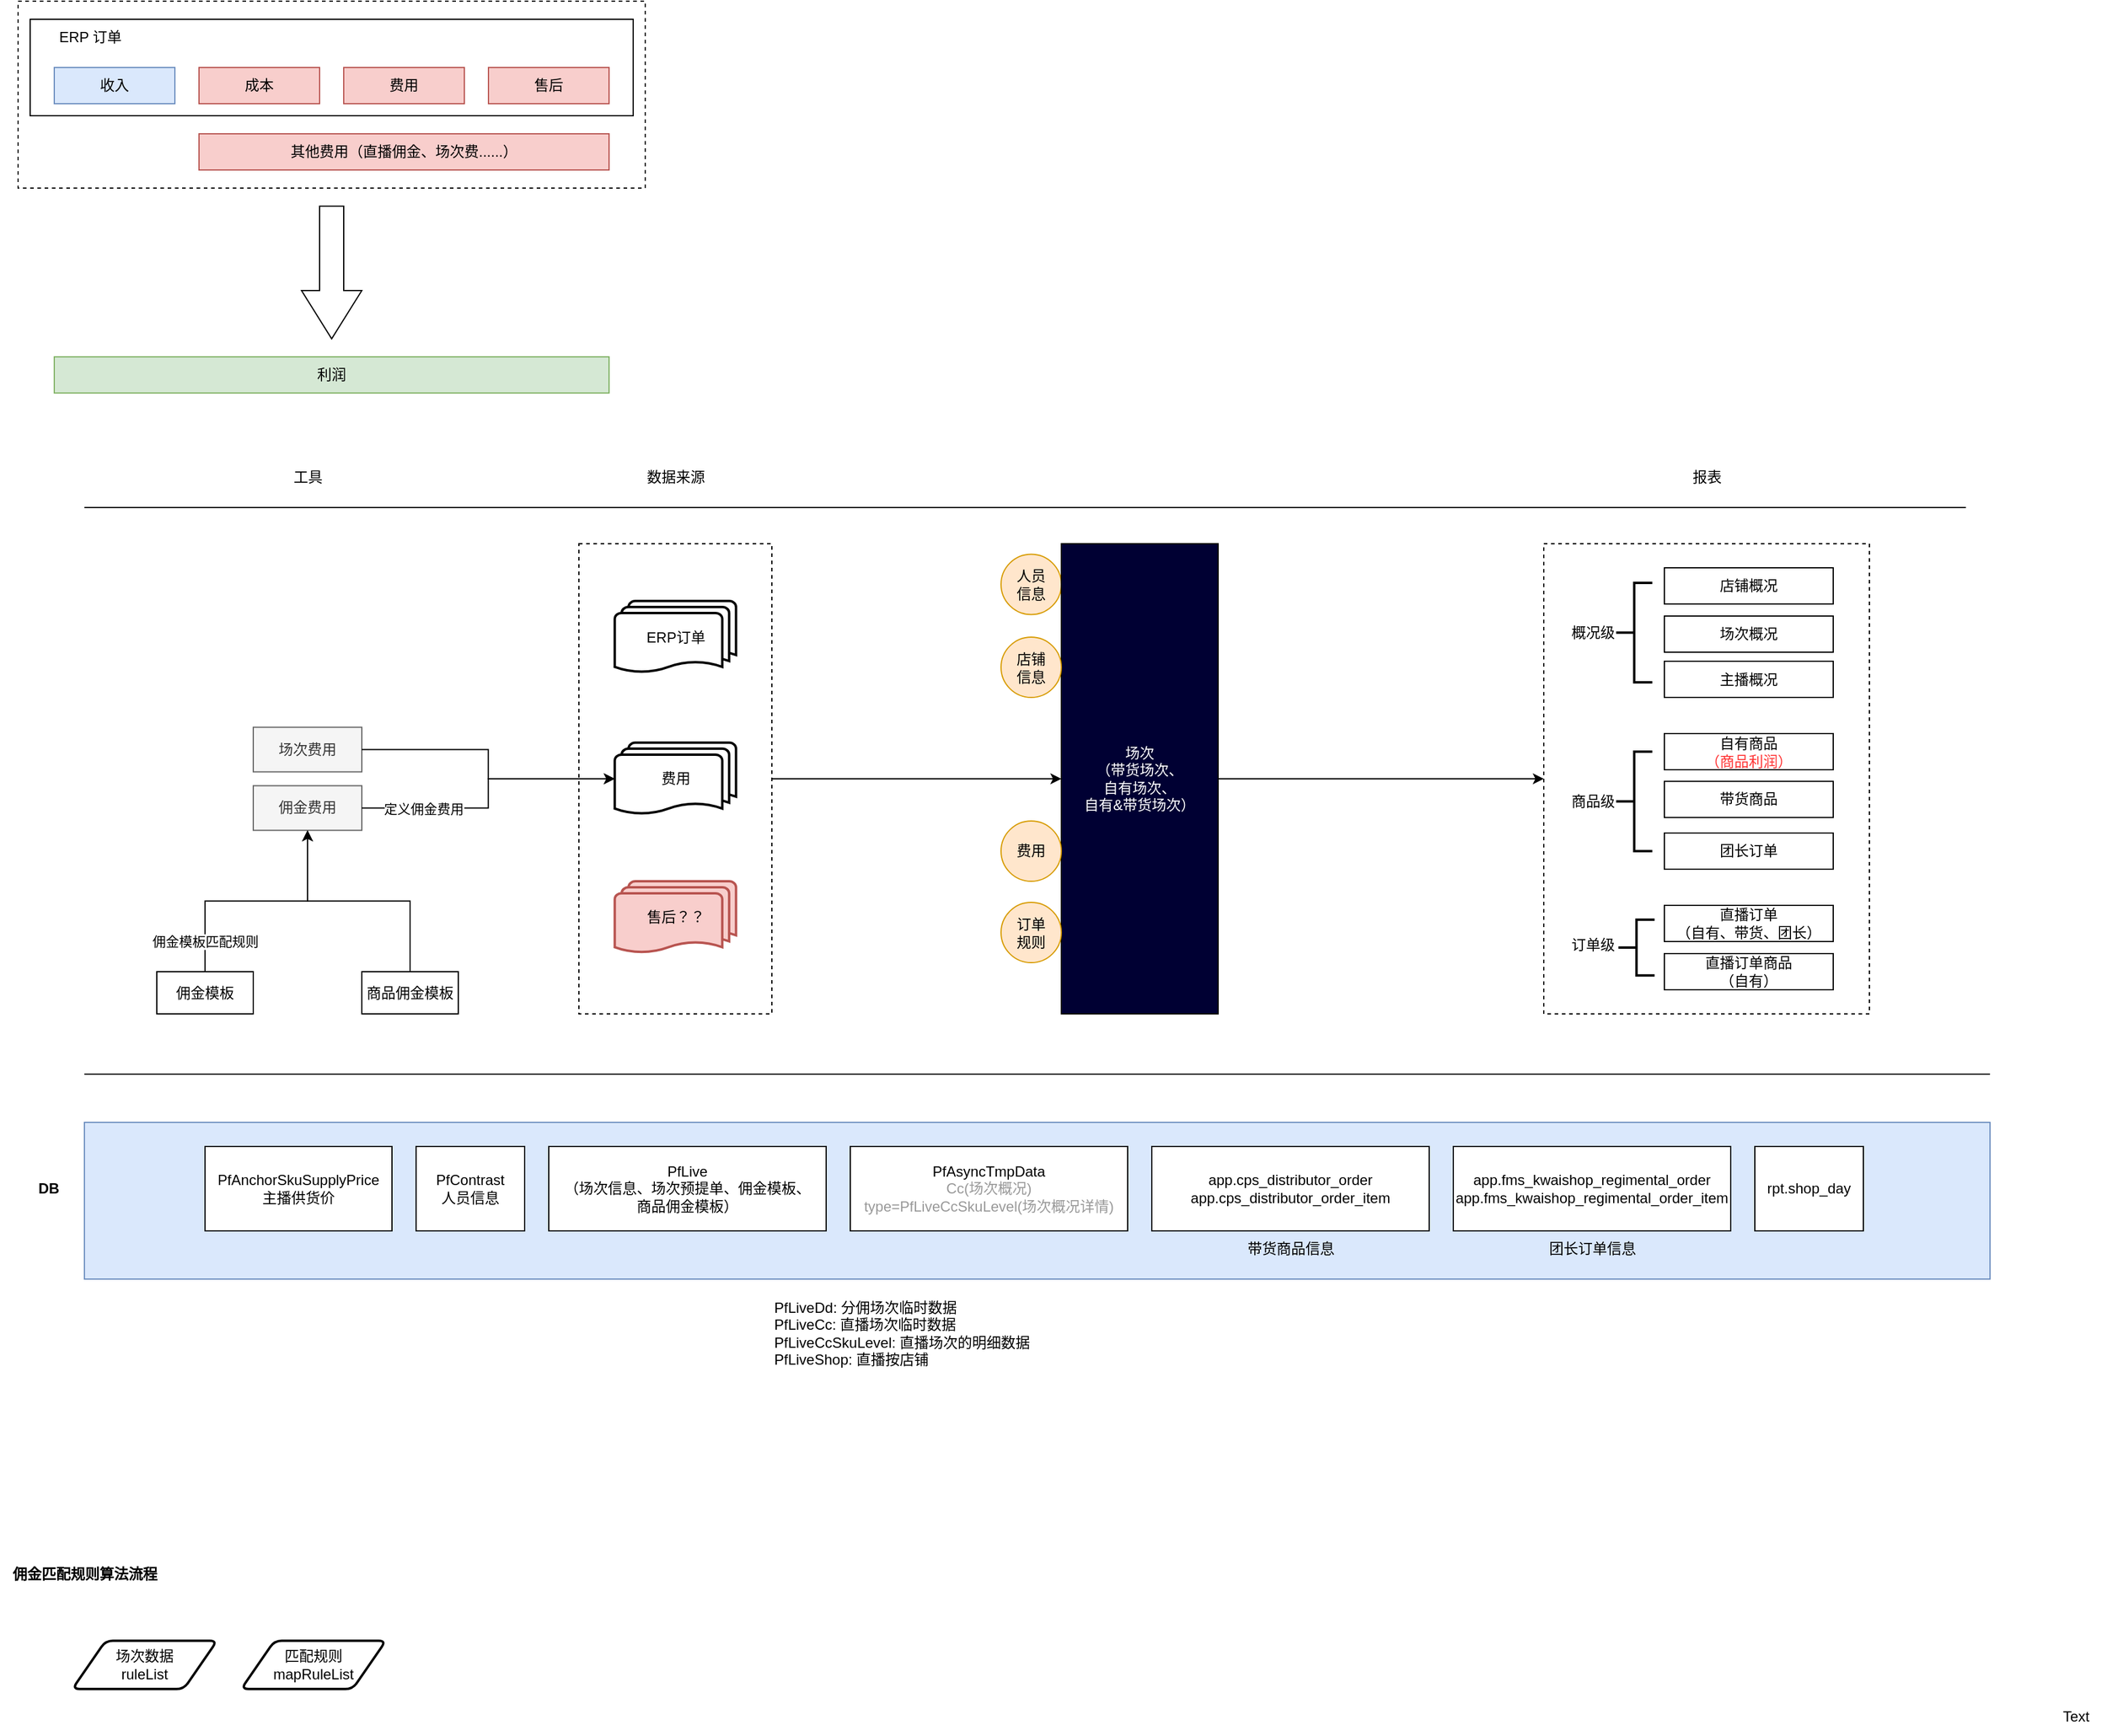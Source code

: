 <mxfile version="22.1.17" type="github">
  <diagram name="Page-1" id="4Yxf_F3Yg8TCebHdQZ62">
    <mxGraphModel dx="1509" dy="997" grid="1" gridSize="10" guides="1" tooltips="1" connect="1" arrows="1" fold="1" page="1" pageScale="1" pageWidth="2000" pageHeight="2000" math="0" shadow="0">
      <root>
        <mxCell id="0" />
        <mxCell id="1" parent="0" />
        <mxCell id="hUss3SKFeiQ75tnnukBr-11" value="" style="rounded=0;whiteSpace=wrap;html=1;fillColor=none;dashed=1;" parent="1" vertex="1">
          <mxGeometry x="15" y="10" width="520" height="155" as="geometry" />
        </mxCell>
        <mxCell id="hUss3SKFeiQ75tnnukBr-8" value="" style="rounded=0;whiteSpace=wrap;html=1;fillStyle=auto;" parent="1" vertex="1">
          <mxGeometry x="25" y="25" width="500" height="80" as="geometry" />
        </mxCell>
        <mxCell id="hUss3SKFeiQ75tnnukBr-4" value="收入" style="rounded=0;whiteSpace=wrap;html=1;fillColor=#dae8fc;strokeColor=#6c8ebf;" parent="1" vertex="1">
          <mxGeometry x="45" y="65" width="100" height="30" as="geometry" />
        </mxCell>
        <mxCell id="hUss3SKFeiQ75tnnukBr-5" value="其他费用（直播佣金、场次费......）" style="rounded=0;whiteSpace=wrap;html=1;fillColor=#f8cecc;strokeColor=#b85450;" parent="1" vertex="1">
          <mxGeometry x="165" y="120" width="340" height="30" as="geometry" />
        </mxCell>
        <mxCell id="hUss3SKFeiQ75tnnukBr-6" value="成本" style="rounded=0;whiteSpace=wrap;html=1;fillColor=#f8cecc;strokeColor=#b85450;" parent="1" vertex="1">
          <mxGeometry x="165" y="65" width="100" height="30" as="geometry" />
        </mxCell>
        <mxCell id="hUss3SKFeiQ75tnnukBr-7" value="利润" style="rounded=0;whiteSpace=wrap;html=1;fillColor=#d5e8d4;strokeColor=#82b366;" parent="1" vertex="1">
          <mxGeometry x="45" y="305" width="460" height="30" as="geometry" />
        </mxCell>
        <mxCell id="hUss3SKFeiQ75tnnukBr-9" value="ERP 订单" style="text;html=1;strokeColor=none;fillColor=none;align=center;verticalAlign=middle;whiteSpace=wrap;rounded=0;" parent="1" vertex="1">
          <mxGeometry x="45" y="25" width="60" height="30" as="geometry" />
        </mxCell>
        <mxCell id="hUss3SKFeiQ75tnnukBr-10" value="" style="html=1;shadow=0;dashed=0;align=center;verticalAlign=middle;shape=mxgraph.arrows2.arrow;dy=0.6;dx=40;direction=south;notch=0;" parent="1" vertex="1">
          <mxGeometry x="250" y="180" width="50" height="110" as="geometry" />
        </mxCell>
        <mxCell id="hUss3SKFeiQ75tnnukBr-12" value="费用" style="rounded=0;whiteSpace=wrap;html=1;fillColor=#f8cecc;strokeColor=#b85450;" parent="1" vertex="1">
          <mxGeometry x="285" y="65" width="100" height="30" as="geometry" />
        </mxCell>
        <mxCell id="hUss3SKFeiQ75tnnukBr-13" value="售后" style="rounded=0;whiteSpace=wrap;html=1;fillColor=#f8cecc;strokeColor=#b85450;" parent="1" vertex="1">
          <mxGeometry x="405" y="65" width="100" height="30" as="geometry" />
        </mxCell>
        <mxCell id="YQstfmxYPoXNCcoOunF0-1" value="" style="group" vertex="1" connectable="0" parent="1">
          <mxGeometry x="20" y="390" width="1630" height="760" as="geometry" />
        </mxCell>
        <mxCell id="nZpgM6mxst-IkFDQiJev-47" value="" style="group" parent="YQstfmxYPoXNCcoOunF0-1" vertex="1" connectable="0">
          <mxGeometry x="810" y="70" width="180" height="390" as="geometry" />
        </mxCell>
        <mxCell id="hUss3SKFeiQ75tnnukBr-45" value="人员&lt;br&gt;信息" style="ellipse;whiteSpace=wrap;html=1;aspect=fixed;fillColor=#ffe6cc;strokeColor=#d79b00;" parent="nZpgM6mxst-IkFDQiJev-47" vertex="1">
          <mxGeometry y="8.75" width="50" height="50" as="geometry" />
        </mxCell>
        <mxCell id="hUss3SKFeiQ75tnnukBr-15" value="&lt;font color=&quot;#ffffff&quot;&gt;场次&lt;br&gt;（带货场次、&lt;br&gt;自有场次、&lt;br&gt;自有&amp;amp;带货场次）&lt;br&gt;&lt;/font&gt;" style="rounded=0;whiteSpace=wrap;html=1;fillColor=#000033;" parent="nZpgM6mxst-IkFDQiJev-47" vertex="1">
          <mxGeometry x="50" width="130" height="390" as="geometry" />
        </mxCell>
        <mxCell id="hUss3SKFeiQ75tnnukBr-46" value="店铺&lt;br&gt;信息" style="ellipse;whiteSpace=wrap;html=1;aspect=fixed;fillColor=#ffe6cc;strokeColor=#d79b00;" parent="nZpgM6mxst-IkFDQiJev-47" vertex="1">
          <mxGeometry y="77.5" width="50" height="50" as="geometry" />
        </mxCell>
        <mxCell id="hUss3SKFeiQ75tnnukBr-47" value="费用" style="ellipse;whiteSpace=wrap;html=1;aspect=fixed;fillColor=#ffe6cc;strokeColor=#d79b00;" parent="nZpgM6mxst-IkFDQiJev-47" vertex="1">
          <mxGeometry y="230" width="50" height="50" as="geometry" />
        </mxCell>
        <mxCell id="hUss3SKFeiQ75tnnukBr-49" value="订单&lt;br&gt;规则" style="ellipse;whiteSpace=wrap;html=1;aspect=fixed;fillColor=#ffe6cc;strokeColor=#d79b00;" parent="nZpgM6mxst-IkFDQiJev-47" vertex="1">
          <mxGeometry y="297.5" width="50" height="50" as="geometry" />
        </mxCell>
        <mxCell id="hUss3SKFeiQ75tnnukBr-35" style="edgeStyle=orthogonalEdgeStyle;rounded=0;orthogonalLoop=1;jettySize=auto;html=1;entryX=0;entryY=0.5;entryDx=0;entryDy=0;" parent="YQstfmxYPoXNCcoOunF0-1" source="hUss3SKFeiQ75tnnukBr-24" target="hUss3SKFeiQ75tnnukBr-15" edge="1">
          <mxGeometry relative="1" as="geometry" />
        </mxCell>
        <mxCell id="hUss3SKFeiQ75tnnukBr-36" style="edgeStyle=orthogonalEdgeStyle;rounded=0;orthogonalLoop=1;jettySize=auto;html=1;entryX=0;entryY=0.5;entryDx=0;entryDy=0;" parent="YQstfmxYPoXNCcoOunF0-1" source="hUss3SKFeiQ75tnnukBr-15" target="hUss3SKFeiQ75tnnukBr-34" edge="1">
          <mxGeometry relative="1" as="geometry" />
        </mxCell>
        <mxCell id="nZpgM6mxst-IkFDQiJev-12" value="佣金费用" style="rounded=0;whiteSpace=wrap;html=1;fillColor=#f5f5f5;fontColor=#333333;strokeColor=#666666;" parent="YQstfmxYPoXNCcoOunF0-1" vertex="1">
          <mxGeometry x="190" y="270.75" width="90" height="37" as="geometry" />
        </mxCell>
        <mxCell id="nZpgM6mxst-IkFDQiJev-17" style="edgeStyle=orthogonalEdgeStyle;rounded=0;orthogonalLoop=1;jettySize=auto;html=1;" parent="YQstfmxYPoXNCcoOunF0-1" source="nZpgM6mxst-IkFDQiJev-14" target="nZpgM6mxst-IkFDQiJev-12" edge="1">
          <mxGeometry relative="1" as="geometry" />
        </mxCell>
        <mxCell id="nZpgM6mxst-IkFDQiJev-19" value="佣金模板匹配规则" style="edgeLabel;html=1;align=center;verticalAlign=middle;resizable=0;points=[];" parent="nZpgM6mxst-IkFDQiJev-17" vertex="1" connectable="0">
          <mxGeometry x="-0.606" y="4" relative="1" as="geometry">
            <mxPoint x="4" y="15" as="offset" />
          </mxGeometry>
        </mxCell>
        <mxCell id="nZpgM6mxst-IkFDQiJev-14" value="佣金模板" style="rounded=0;whiteSpace=wrap;html=1;" parent="YQstfmxYPoXNCcoOunF0-1" vertex="1">
          <mxGeometry x="110" y="425" width="80" height="35" as="geometry" />
        </mxCell>
        <mxCell id="nZpgM6mxst-IkFDQiJev-18" style="edgeStyle=orthogonalEdgeStyle;rounded=0;orthogonalLoop=1;jettySize=auto;html=1;" parent="YQstfmxYPoXNCcoOunF0-1" source="nZpgM6mxst-IkFDQiJev-16" target="nZpgM6mxst-IkFDQiJev-12" edge="1">
          <mxGeometry relative="1" as="geometry" />
        </mxCell>
        <mxCell id="nZpgM6mxst-IkFDQiJev-16" value="商品佣金模板" style="rounded=0;whiteSpace=wrap;html=1;" parent="YQstfmxYPoXNCcoOunF0-1" vertex="1">
          <mxGeometry x="280" y="425" width="80" height="35" as="geometry" />
        </mxCell>
        <mxCell id="nZpgM6mxst-IkFDQiJev-21" value="场次费用" style="rounded=0;whiteSpace=wrap;html=1;fillColor=#f5f5f5;fontColor=#333333;strokeColor=#666666;" parent="YQstfmxYPoXNCcoOunF0-1" vertex="1">
          <mxGeometry x="190" y="222.25" width="90" height="37" as="geometry" />
        </mxCell>
        <mxCell id="nZpgM6mxst-IkFDQiJev-22" style="edgeStyle=orthogonalEdgeStyle;rounded=0;orthogonalLoop=1;jettySize=auto;html=1;entryX=0;entryY=0.5;entryDx=0;entryDy=0;entryPerimeter=0;" parent="YQstfmxYPoXNCcoOunF0-1" source="nZpgM6mxst-IkFDQiJev-12" target="hUss3SKFeiQ75tnnukBr-22" edge="1">
          <mxGeometry relative="1" as="geometry" />
        </mxCell>
        <mxCell id="nZpgM6mxst-IkFDQiJev-24" value="定义佣金费用" style="edgeLabel;html=1;align=center;verticalAlign=middle;resizable=0;points=[];" parent="nZpgM6mxst-IkFDQiJev-22" vertex="1" connectable="0">
          <mxGeometry x="-0.722" y="1" relative="1" as="geometry">
            <mxPoint x="18" y="1" as="offset" />
          </mxGeometry>
        </mxCell>
        <mxCell id="nZpgM6mxst-IkFDQiJev-23" style="edgeStyle=orthogonalEdgeStyle;rounded=0;orthogonalLoop=1;jettySize=auto;html=1;entryX=0;entryY=0.5;entryDx=0;entryDy=0;entryPerimeter=0;" parent="YQstfmxYPoXNCcoOunF0-1" source="nZpgM6mxst-IkFDQiJev-21" target="hUss3SKFeiQ75tnnukBr-22" edge="1">
          <mxGeometry relative="1" as="geometry" />
        </mxCell>
        <mxCell id="nZpgM6mxst-IkFDQiJev-39" value="" style="rounded=0;whiteSpace=wrap;html=1;fillColor=#dae8fc;strokeColor=#6c8ebf;" parent="YQstfmxYPoXNCcoOunF0-1" vertex="1">
          <mxGeometry x="50" y="550" width="1580" height="130" as="geometry" />
        </mxCell>
        <mxCell id="nZpgM6mxst-IkFDQiJev-41" value="PfLive&lt;br&gt;（场次信息、场次预提单、佣金模板、&lt;br&gt;商品佣金模板）" style="rounded=0;whiteSpace=wrap;html=1;flipH=0;flipV=1;" parent="YQstfmxYPoXNCcoOunF0-1" vertex="1">
          <mxGeometry x="435" y="570" width="230" height="70" as="geometry" />
        </mxCell>
        <mxCell id="nZpgM6mxst-IkFDQiJev-42" value="rpt.shop_day" style="rounded=0;whiteSpace=wrap;html=1;flipH=0;flipV=1;" parent="YQstfmxYPoXNCcoOunF0-1" vertex="1">
          <mxGeometry x="1435" y="570" width="90" height="70" as="geometry" />
        </mxCell>
        <mxCell id="nZpgM6mxst-IkFDQiJev-43" value="PfAsyncTmpData&lt;br style=&quot;border-color: var(--border-color);&quot;&gt;&lt;font color=&quot;#999999&quot;&gt;Cc(场次概况)&lt;br style=&quot;border-color: var(--border-color);&quot;&gt;type=PfLiveCcSkuLevel(场次概况详情)&lt;/font&gt;" style="rounded=0;whiteSpace=wrap;html=1;flipH=0;flipV=1;" parent="YQstfmxYPoXNCcoOunF0-1" vertex="1">
          <mxGeometry x="685" y="570" width="230" height="70" as="geometry" />
        </mxCell>
        <mxCell id="nZpgM6mxst-IkFDQiJev-44" value="app.cps_distributor_order&lt;br&gt;app.cps_distributor_order_item" style="rounded=0;whiteSpace=wrap;html=1;flipH=0;flipV=1;" parent="YQstfmxYPoXNCcoOunF0-1" vertex="1">
          <mxGeometry x="935" y="570" width="230" height="70" as="geometry" />
        </mxCell>
        <mxCell id="nZpgM6mxst-IkFDQiJev-45" value="app.fms_kwaishop_regimental_order&lt;br&gt;app.fms_kwaishop_regimental_order_item" style="rounded=0;whiteSpace=wrap;html=1;flipH=0;flipV=1;" parent="YQstfmxYPoXNCcoOunF0-1" vertex="1">
          <mxGeometry x="1185" y="570" width="230" height="70" as="geometry" />
        </mxCell>
        <mxCell id="nZpgM6mxst-IkFDQiJev-46" value="" style="group" parent="YQstfmxYPoXNCcoOunF0-1" vertex="1" connectable="0">
          <mxGeometry x="1260" y="70" width="270" height="390" as="geometry" />
        </mxCell>
        <mxCell id="hUss3SKFeiQ75tnnukBr-34" value="" style="rounded=0;whiteSpace=wrap;html=1;fillColor=none;dashed=1;" parent="nZpgM6mxst-IkFDQiJev-46" vertex="1">
          <mxGeometry width="270" height="390" as="geometry" />
        </mxCell>
        <mxCell id="hUss3SKFeiQ75tnnukBr-27" value="店铺概况" style="rounded=0;whiteSpace=wrap;html=1;" parent="nZpgM6mxst-IkFDQiJev-46" vertex="1">
          <mxGeometry x="100" y="20" width="140" height="30" as="geometry" />
        </mxCell>
        <mxCell id="hUss3SKFeiQ75tnnukBr-28" value="场次概况" style="rounded=0;whiteSpace=wrap;html=1;" parent="nZpgM6mxst-IkFDQiJev-46" vertex="1">
          <mxGeometry x="100" y="60" width="140" height="30" as="geometry" />
        </mxCell>
        <mxCell id="hUss3SKFeiQ75tnnukBr-29" value="主播概况" style="rounded=0;whiteSpace=wrap;html=1;" parent="nZpgM6mxst-IkFDQiJev-46" vertex="1">
          <mxGeometry x="100" y="97.5" width="140" height="30" as="geometry" />
        </mxCell>
        <mxCell id="hUss3SKFeiQ75tnnukBr-31" value="自有商品&lt;br&gt;&lt;font color=&quot;#ff3333&quot;&gt;（商品利润）&lt;/font&gt;" style="rounded=0;whiteSpace=wrap;html=1;" parent="nZpgM6mxst-IkFDQiJev-46" vertex="1">
          <mxGeometry x="100" y="157.5" width="140" height="30" as="geometry" />
        </mxCell>
        <mxCell id="hUss3SKFeiQ75tnnukBr-32" value="直播订单&lt;br&gt;（自有、带货、团长）" style="rounded=0;whiteSpace=wrap;html=1;" parent="nZpgM6mxst-IkFDQiJev-46" vertex="1">
          <mxGeometry x="100" y="300" width="140" height="30" as="geometry" />
        </mxCell>
        <mxCell id="hUss3SKFeiQ75tnnukBr-33" value="直播订单商品&lt;br&gt;（自有）" style="rounded=0;whiteSpace=wrap;html=1;" parent="nZpgM6mxst-IkFDQiJev-46" vertex="1">
          <mxGeometry x="100" y="340" width="140" height="30" as="geometry" />
        </mxCell>
        <mxCell id="hUss3SKFeiQ75tnnukBr-37" value="概况级" style="text;html=1;align=right;verticalAlign=middle;resizable=0;points=[];autosize=1;strokeColor=none;fillColor=none;" parent="nZpgM6mxst-IkFDQiJev-46" vertex="1">
          <mxGeometry y="58.75" width="60" height="30" as="geometry" />
        </mxCell>
        <mxCell id="hUss3SKFeiQ75tnnukBr-38" value="" style="strokeWidth=2;html=1;shape=mxgraph.flowchart.annotation_2;align=left;labelPosition=right;pointerEvents=1;rotation=0;" parent="nZpgM6mxst-IkFDQiJev-46" vertex="1">
          <mxGeometry x="60" y="32.5" width="30" height="82.5" as="geometry" />
        </mxCell>
        <mxCell id="hUss3SKFeiQ75tnnukBr-39" value="商品级" style="text;html=1;align=right;verticalAlign=middle;resizable=0;points=[];autosize=1;strokeColor=none;fillColor=none;" parent="nZpgM6mxst-IkFDQiJev-46" vertex="1">
          <mxGeometry y="198.5" width="60" height="30" as="geometry" />
        </mxCell>
        <mxCell id="hUss3SKFeiQ75tnnukBr-40" value="订单级" style="text;html=1;align=right;verticalAlign=middle;resizable=0;points=[];autosize=1;strokeColor=none;fillColor=none;" parent="nZpgM6mxst-IkFDQiJev-46" vertex="1">
          <mxGeometry y="317.5" width="60" height="30" as="geometry" />
        </mxCell>
        <mxCell id="hUss3SKFeiQ75tnnukBr-41" value="" style="strokeWidth=2;html=1;shape=mxgraph.flowchart.annotation_2;align=left;labelPosition=right;pointerEvents=1;rotation=-90;direction=south;" parent="nZpgM6mxst-IkFDQiJev-46" vertex="1">
          <mxGeometry x="53.755" y="320.005" width="46.25" height="30" as="geometry" />
        </mxCell>
        <mxCell id="nZpgM6mxst-IkFDQiJev-30" value="带货商品" style="rounded=0;whiteSpace=wrap;html=1;" parent="nZpgM6mxst-IkFDQiJev-46" vertex="1">
          <mxGeometry x="100" y="197.13" width="140" height="30" as="geometry" />
        </mxCell>
        <mxCell id="nZpgM6mxst-IkFDQiJev-31" value="团长订单" style="rounded=0;whiteSpace=wrap;html=1;" parent="nZpgM6mxst-IkFDQiJev-46" vertex="1">
          <mxGeometry x="100" y="240" width="140" height="30" as="geometry" />
        </mxCell>
        <mxCell id="nZpgM6mxst-IkFDQiJev-32" value="" style="strokeWidth=2;html=1;shape=mxgraph.flowchart.annotation_2;align=left;labelPosition=right;pointerEvents=1;rotation=0;" parent="nZpgM6mxst-IkFDQiJev-46" vertex="1">
          <mxGeometry x="60" y="172.5" width="30" height="82.5" as="geometry" />
        </mxCell>
        <mxCell id="nZpgM6mxst-IkFDQiJev-48" value="" style="group" parent="YQstfmxYPoXNCcoOunF0-1" vertex="1" connectable="0">
          <mxGeometry x="460" y="70" width="160" height="390" as="geometry" />
        </mxCell>
        <mxCell id="hUss3SKFeiQ75tnnukBr-24" value="" style="rounded=0;whiteSpace=wrap;html=1;fillColor=none;dashed=1;" parent="nZpgM6mxst-IkFDQiJev-48" vertex="1">
          <mxGeometry width="160" height="390" as="geometry" />
        </mxCell>
        <mxCell id="hUss3SKFeiQ75tnnukBr-14" value="ERP订单" style="strokeWidth=2;html=1;shape=mxgraph.flowchart.multi-document;whiteSpace=wrap;" parent="nZpgM6mxst-IkFDQiJev-48" vertex="1">
          <mxGeometry x="29.714" y="47.5" width="100.571" height="60" as="geometry" />
        </mxCell>
        <mxCell id="hUss3SKFeiQ75tnnukBr-22" value="费用" style="strokeWidth=2;html=1;shape=mxgraph.flowchart.multi-document;whiteSpace=wrap;" parent="nZpgM6mxst-IkFDQiJev-48" vertex="1">
          <mxGeometry x="29.714" y="165" width="100.571" height="60" as="geometry" />
        </mxCell>
        <mxCell id="hUss3SKFeiQ75tnnukBr-23" value="售后？？" style="strokeWidth=2;html=1;shape=mxgraph.flowchart.multi-document;whiteSpace=wrap;fillColor=#f8cecc;strokeColor=#b85450;" parent="nZpgM6mxst-IkFDQiJev-48" vertex="1">
          <mxGeometry x="29.714" y="280" width="100.571" height="60" as="geometry" />
        </mxCell>
        <mxCell id="nZpgM6mxst-IkFDQiJev-54" value="&lt;b&gt;DB&lt;/b&gt;" style="text;html=1;align=center;verticalAlign=middle;resizable=0;points=[];autosize=1;strokeColor=none;fillColor=none;" parent="YQstfmxYPoXNCcoOunF0-1" vertex="1">
          <mxGeometry y="590" width="40" height="30" as="geometry" />
        </mxCell>
        <mxCell id="nZpgM6mxst-IkFDQiJev-55" value="数据来源" style="text;html=1;align=center;verticalAlign=middle;resizable=0;points=[];autosize=1;strokeColor=none;fillColor=none;" parent="YQstfmxYPoXNCcoOunF0-1" vertex="1">
          <mxGeometry x="505" width="70" height="30" as="geometry" />
        </mxCell>
        <mxCell id="nZpgM6mxst-IkFDQiJev-56" value="报表" style="text;html=1;align=center;verticalAlign=middle;resizable=0;points=[];autosize=1;strokeColor=none;fillColor=none;" parent="YQstfmxYPoXNCcoOunF0-1" vertex="1">
          <mxGeometry x="1370" width="50" height="30" as="geometry" />
        </mxCell>
        <mxCell id="nZpgM6mxst-IkFDQiJev-57" value="" style="endArrow=none;html=1;rounded=0;" parent="YQstfmxYPoXNCcoOunF0-1" edge="1">
          <mxGeometry width="50" height="50" relative="1" as="geometry">
            <mxPoint x="50" y="40" as="sourcePoint" />
            <mxPoint x="1610" y="40" as="targetPoint" />
          </mxGeometry>
        </mxCell>
        <mxCell id="nZpgM6mxst-IkFDQiJev-58" value="" style="endArrow=none;html=1;rounded=0;" parent="YQstfmxYPoXNCcoOunF0-1" edge="1">
          <mxGeometry width="50" height="50" relative="1" as="geometry">
            <mxPoint x="50" y="510" as="sourcePoint" />
            <mxPoint x="1630" y="510" as="targetPoint" />
          </mxGeometry>
        </mxCell>
        <mxCell id="nZpgM6mxst-IkFDQiJev-59" value="&lt;div&gt;PfLiveDd: 分佣场次临时数据&lt;/div&gt;&lt;div&gt;PfLiveCc: 直播场次临时数据&lt;/div&gt;&lt;div&gt;PfLiveCcSkuLevel: 直播场次的明细数据&lt;/div&gt;&lt;div&gt;PfLiveShop: 直播按店铺&lt;/div&gt;" style="text;html=1;align=left;verticalAlign=middle;resizable=0;points=[];autosize=1;strokeColor=none;fillColor=none;" parent="YQstfmxYPoXNCcoOunF0-1" vertex="1">
          <mxGeometry x="620" y="690" width="240" height="70" as="geometry" />
        </mxCell>
        <mxCell id="nZpgM6mxst-IkFDQiJev-60" value="工具" style="text;html=1;align=center;verticalAlign=middle;resizable=0;points=[];autosize=1;strokeColor=none;fillColor=none;" parent="YQstfmxYPoXNCcoOunF0-1" vertex="1">
          <mxGeometry x="210" width="50" height="30" as="geometry" />
        </mxCell>
        <mxCell id="nZpgM6mxst-IkFDQiJev-61" value="PfContrast&lt;br&gt;人员信息" style="rounded=0;whiteSpace=wrap;html=1;flipH=0;flipV=1;" parent="YQstfmxYPoXNCcoOunF0-1" vertex="1">
          <mxGeometry x="325" y="570" width="90" height="70" as="geometry" />
        </mxCell>
        <mxCell id="nZpgM6mxst-IkFDQiJev-62" value="带货商品信息" style="text;html=1;align=center;verticalAlign=middle;resizable=0;points=[];autosize=1;strokeColor=none;fillColor=none;" parent="YQstfmxYPoXNCcoOunF0-1" vertex="1">
          <mxGeometry x="1000" y="640" width="100" height="30" as="geometry" />
        </mxCell>
        <mxCell id="nZpgM6mxst-IkFDQiJev-63" value="团长订单信息" style="text;html=1;align=center;verticalAlign=middle;resizable=0;points=[];autosize=1;strokeColor=none;fillColor=none;" parent="YQstfmxYPoXNCcoOunF0-1" vertex="1">
          <mxGeometry x="1250" y="640" width="100" height="30" as="geometry" />
        </mxCell>
        <mxCell id="nZpgM6mxst-IkFDQiJev-64" value="PfAnchorSkuSupplyPrice&lt;br&gt;主播供货价" style="rounded=0;whiteSpace=wrap;html=1;flipH=0;flipV=1;" parent="YQstfmxYPoXNCcoOunF0-1" vertex="1">
          <mxGeometry x="150" y="570" width="155" height="70" as="geometry" />
        </mxCell>
        <mxCell id="YQstfmxYPoXNCcoOunF0-2" value="佣金匹配规则算法流程" style="text;html=1;align=center;verticalAlign=middle;resizable=0;points=[];autosize=1;strokeColor=none;fillColor=none;fontStyle=1" vertex="1" parent="1">
          <mxGeometry y="1300" width="140" height="30" as="geometry" />
        </mxCell>
        <mxCell id="YQstfmxYPoXNCcoOunF0-4" value="匹配规则&lt;br&gt;mapRuleList" style="shape=parallelogram;html=1;strokeWidth=2;perimeter=parallelogramPerimeter;whiteSpace=wrap;rounded=1;arcSize=12;size=0.23;" vertex="1" parent="1">
          <mxGeometry x="200" y="1370" width="120" height="40" as="geometry" />
        </mxCell>
        <mxCell id="YQstfmxYPoXNCcoOunF0-5" value="场次数据&lt;br style=&quot;border-color: var(--border-color);&quot;&gt;ruleList" style="shape=parallelogram;html=1;strokeWidth=2;perimeter=parallelogramPerimeter;whiteSpace=wrap;rounded=1;arcSize=12;size=0.23;" vertex="1" parent="1">
          <mxGeometry x="60" y="1370" width="120" height="40" as="geometry" />
        </mxCell>
        <mxCell id="YQstfmxYPoXNCcoOunF0-9" value="Text" style="text;html=1;align=center;verticalAlign=middle;resizable=0;points=[];autosize=1;strokeColor=none;fillColor=none;" vertex="1" parent="1">
          <mxGeometry x="1696" y="1418" width="50" height="30" as="geometry" />
        </mxCell>
      </root>
    </mxGraphModel>
  </diagram>
</mxfile>
